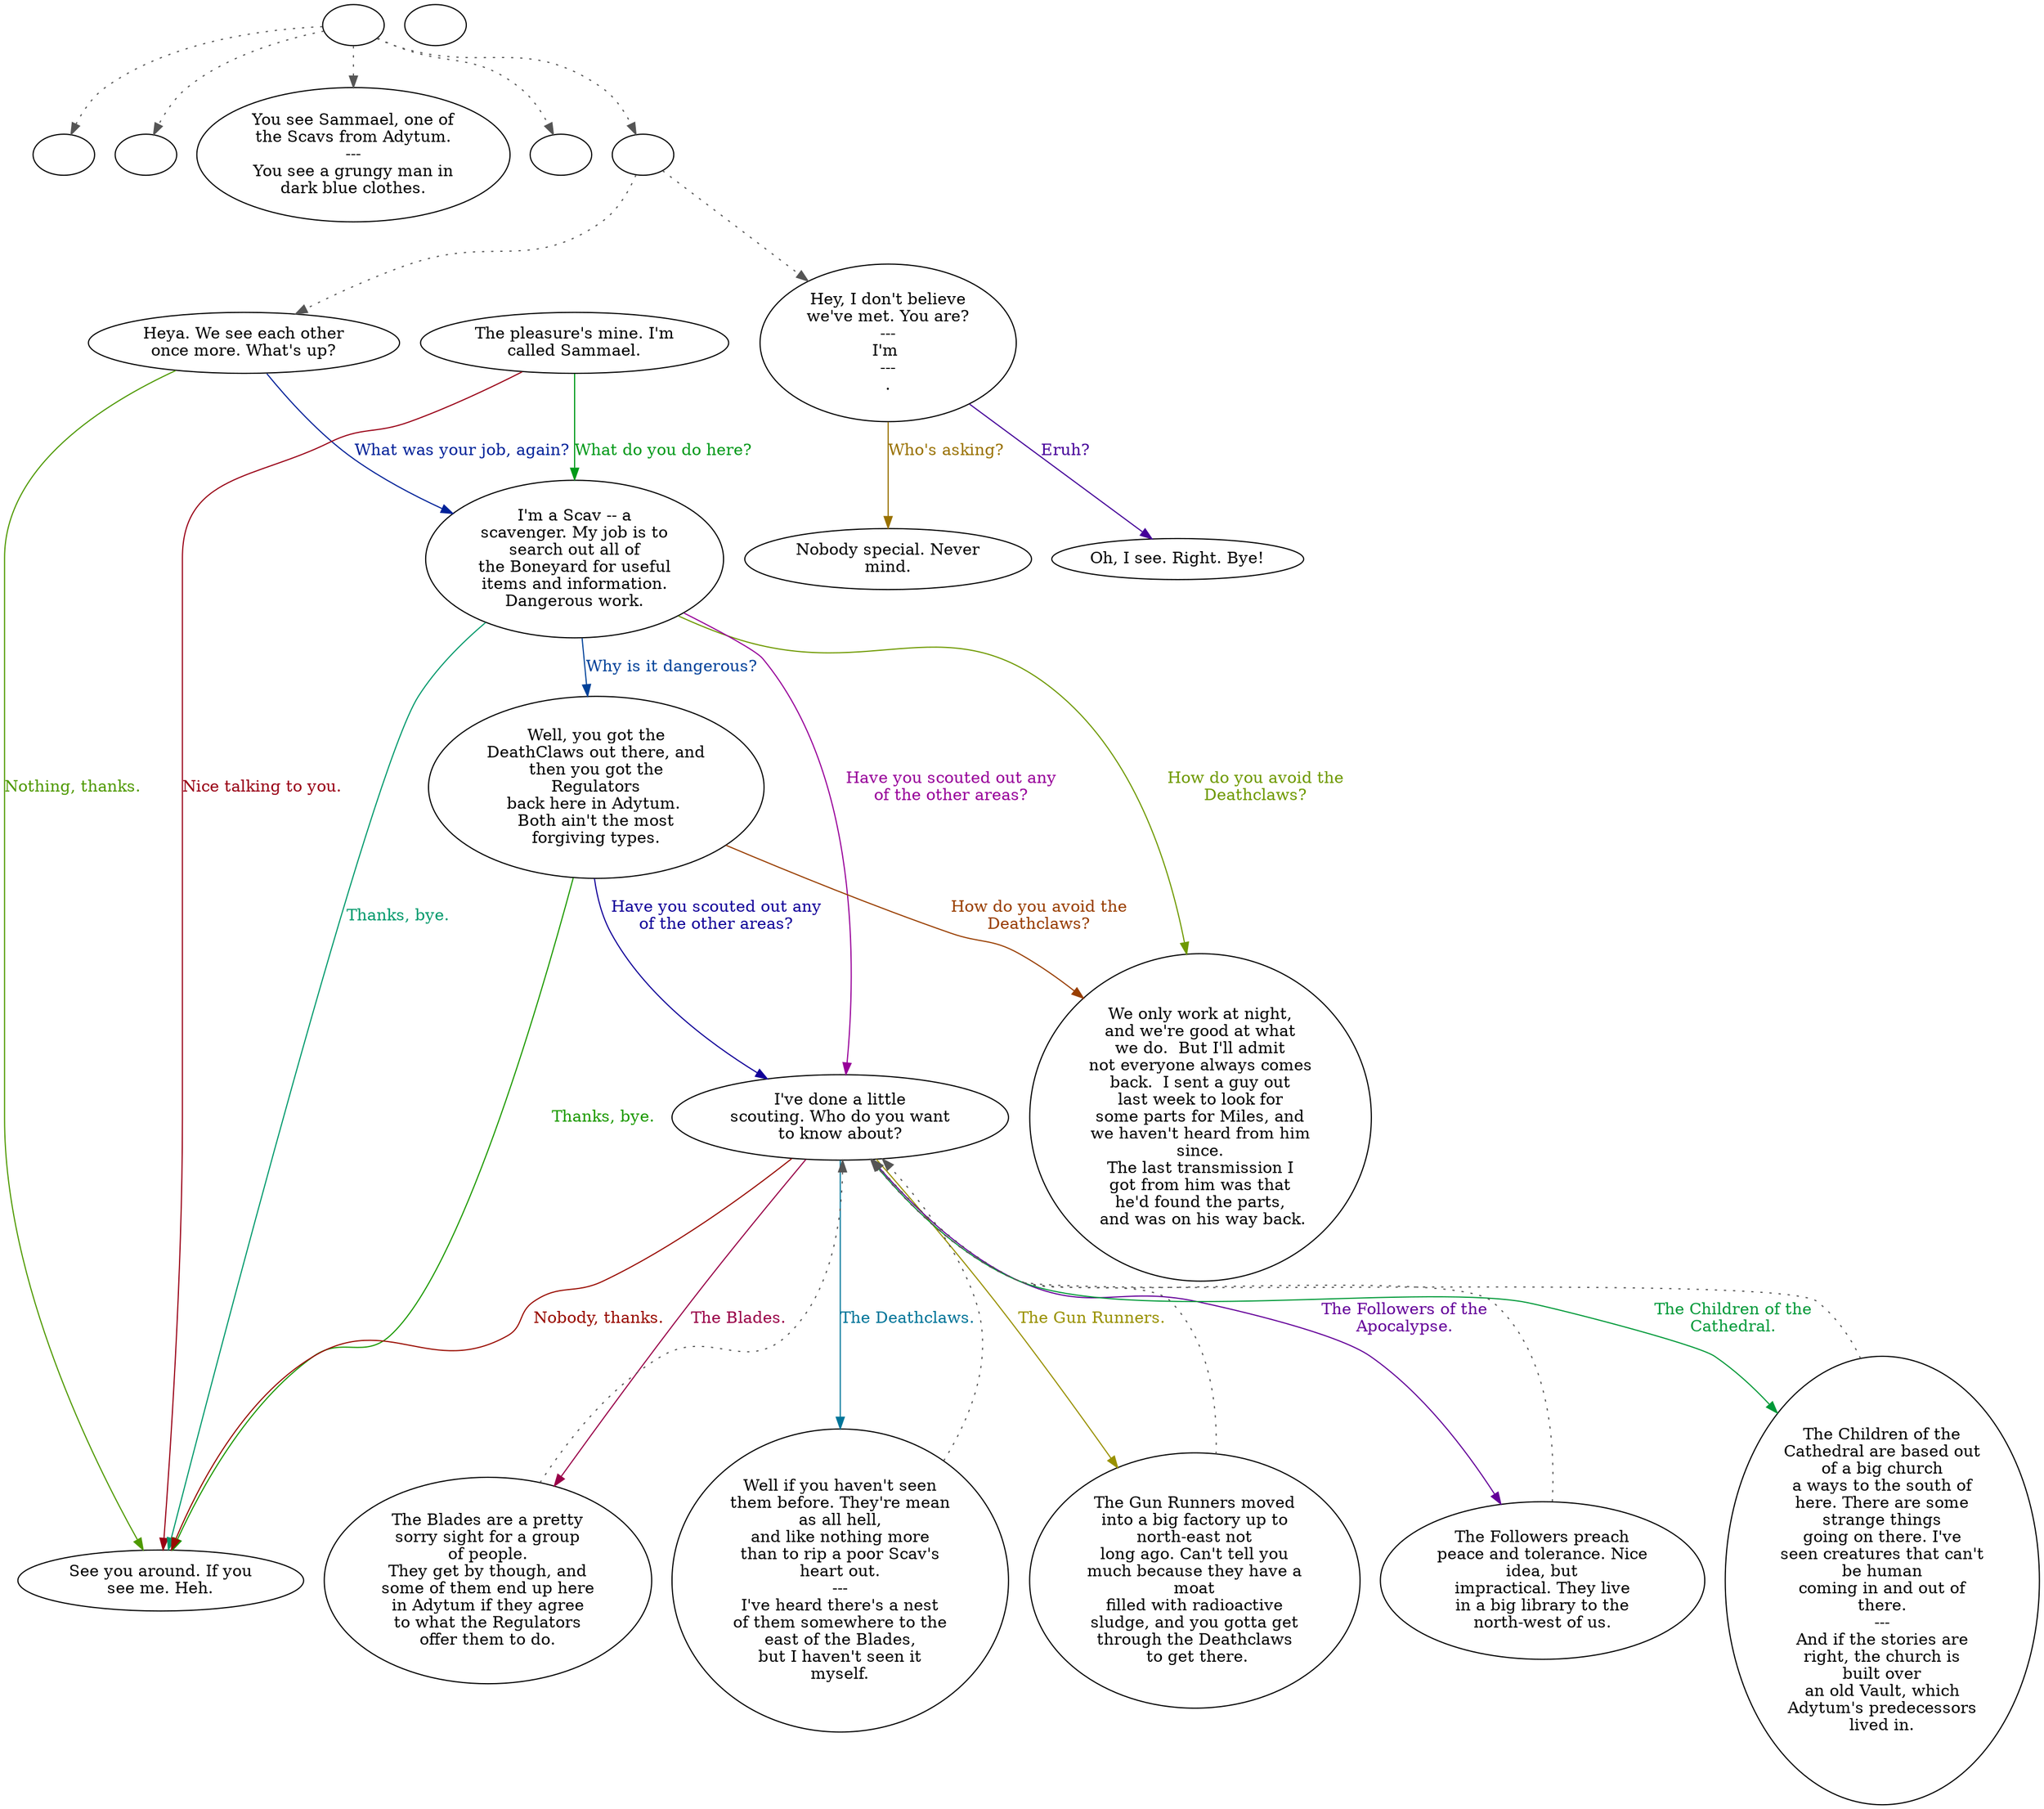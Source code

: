 digraph SAMMAEL {
  "start" [style=filled       fillcolor="#FFFFFF"       color="#000000"]
  "start" -> "critter_p_proc" [style=dotted color="#555555"]
  "start" -> "destroy_p_proc" [style=dotted color="#555555"]
  "start" -> "look_at_p_proc" [style=dotted color="#555555"]
  "start" -> "pickup_p_proc" [style=dotted color="#555555"]
  "start" -> "talk_p_proc" [style=dotted color="#555555"]
  "start" [label=""]
  "critter_p_proc" [style=filled       fillcolor="#FFFFFF"       color="#000000"]
  "critter_p_proc" [label=""]
  "damage_p_proc" [style=filled       fillcolor="#FFFFFF"       color="#000000"]
  "damage_p_proc" [label=""]
  "destroy_p_proc" [style=filled       fillcolor="#FFFFFF"       color="#000000"]
  "destroy_p_proc" [label=""]
  "look_at_p_proc" [style=filled       fillcolor="#FFFFFF"       color="#000000"]
  "look_at_p_proc" [label="You see Sammael, one of\nthe Scavs from Adytum.\n---\nYou see a grungy man in\ndark blue clothes."]
  "pickup_p_proc" [style=filled       fillcolor="#FFFFFF"       color="#000000"]
  "pickup_p_proc" [label=""]
  "talk_p_proc" [style=filled       fillcolor="#FFFFFF"       color="#000000"]
  "talk_p_proc" -> "Sammael14" [style=dotted color="#555555"]
  "talk_p_proc" -> "Sammael01" [style=dotted color="#555555"]
  "talk_p_proc" [label=""]
  "Sammael01" [style=filled       fillcolor="#FFFFFF"       color="#000000"]
  "Sammael01" [label="Hey, I don't believe\nwe've met. You are?\n---\nI'm \n---\n."]
  "Sammael01" -> "Sammael03" [label="Who's asking?" color="#997100" fontcolor="#997100"]
  "Sammael01" -> "Sammael15" [label="Eruh?" color="#450099" fontcolor="#450099"]
  "Sammael02" [style=filled       fillcolor="#FFFFFF"       color="#000000"]
  "Sammael02" [label="The pleasure's mine. I'm\ncalled Sammael."]
  "Sammael02" -> "Sammael04" [label="What do you do here?" color="#009918" fontcolor="#009918"]
  "Sammael02" -> "Sammael05" [label="Nice talking to you." color="#990015" fontcolor="#990015"]
  "Sammael03" [style=filled       fillcolor="#FFFFFF"       color="#000000"]
  "Sammael03" [label="Nobody special. Never\nmind."]
  "Sammael04" [style=filled       fillcolor="#FFFFFF"       color="#000000"]
  "Sammael04" [label="I'm a Scav -- a\nscavenger. My job is to\nsearch out all of\nthe Boneyard for useful\nitems and information.\nDangerous work."]
  "Sammael04" -> "Sammael06" [label="Why is it dangerous?" color="#004199" fontcolor="#004199"]
  "Sammael04" -> "Sammael07" [label="How do you avoid the\nDeathclaws?" color="#6E9900" fontcolor="#6E9900"]
  "Sammael04" -> "Sammael08" [label="Have you scouted out any\nof the other areas?" color="#970099" fontcolor="#970099"]
  "Sammael04" -> "Sammael05" [label="Thanks, bye." color="#00996B" fontcolor="#00996B"]
  "Sammael05" [style=filled       fillcolor="#FFFFFF"       color="#000000"]
  "Sammael05" [label="See you around. If you\nsee me. Heh."]
  "Sammael06" [style=filled       fillcolor="#FFFFFF"       color="#000000"]
  "Sammael06" [label="Well, you got the\nDeathClaws out there, and\nthen you got the\nRegulators\nback here in Adytum. \nBoth ain't the most\nforgiving types."]
  "Sammael06" -> "Sammael07" [label="How do you avoid the\nDeathclaws?" color="#993E00" fontcolor="#993E00"]
  "Sammael06" -> "Sammael08" [label="Have you scouted out any\nof the other areas?" color="#110099" fontcolor="#110099"]
  "Sammael06" -> "Sammael05" [label="Thanks, bye." color="#1B9900" fontcolor="#1B9900"]
  "Sammael07" [style=filled       fillcolor="#FFFFFF"       color="#000000"]
  "Sammael07" [label="We only work at night,\nand we're good at what\nwe do.  But I'll admit\nnot everyone always comes\nback.  I sent a guy out\nlast week to look for\nsome parts for Miles, and\nwe haven't heard from him\nsince.\nThe last transmission I\ngot from him was that\nhe'd found the parts,\n and was on his way back."]
  "Sammael08" [style=filled       fillcolor="#FFFFFF"       color="#000000"]
  "Sammael08" [label="I've done a little\nscouting. Who do you want\nto know about?"]
  "Sammael08" -> "Sammael09" [label="The Blades." color="#990048" fontcolor="#990048"]
  "Sammael08" -> "Sammael10" [label="The Deathclaws." color="#007599" fontcolor="#007599"]
  "Sammael08" -> "Sammael11" [label="The Gun Runners." color="#999100" fontcolor="#999100"]
  "Sammael08" -> "Sammael12" [label="The Followers of the\nApocalypse." color="#640099" fontcolor="#640099"]
  "Sammael08" -> "Sammael13" [label="The Children of the\nCathedral." color="#009938" fontcolor="#009938"]
  "Sammael08" -> "Sammael05" [label="Nobody, thanks." color="#990B00" fontcolor="#990B00"]
  "Sammael09" [style=filled       fillcolor="#FFFFFF"       color="#000000"]
  "Sammael09" -> "Sammael08" [style=dotted color="#555555"]
  "Sammael09" [label="The Blades are a pretty\nsorry sight for a group\nof people.\nThey get by though, and\nsome of them end up here\nin Adytum if they agree\nto what the Regulators\noffer them to do."]
  "Sammael10" [style=filled       fillcolor="#FFFFFF"       color="#000000"]
  "Sammael10" -> "Sammael08" [style=dotted color="#555555"]
  "Sammael10" [label="Well if you haven't seen\nthem before. They're mean\nas all hell,\nand like nothing more\nthan to rip a poor Scav's\nheart out.\n---\nI've heard there's a nest\nof them somewhere to the\neast of the Blades,\nbut I haven't seen it\nmyself."]
  "Sammael11" [style=filled       fillcolor="#FFFFFF"       color="#000000"]
  "Sammael11" -> "Sammael08" [style=dotted color="#555555"]
  "Sammael11" [label="The Gun Runners moved\ninto a big factory up to\nnorth-east not\nlong ago. Can't tell you\nmuch because they have a\nmoat\nfilled with radioactive\nsludge, and you gotta get\nthrough the Deathclaws\n to get there."]
  "Sammael12" [style=filled       fillcolor="#FFFFFF"       color="#000000"]
  "Sammael12" -> "Sammael08" [style=dotted color="#555555"]
  "Sammael12" [label="The Followers preach\npeace and tolerance. Nice\nidea, but\nimpractical. They live\nin a big library to the\nnorth-west of us."]
  "Sammael13" [style=filled       fillcolor="#FFFFFF"       color="#000000"]
  "Sammael13" -> "Sammael08" [style=dotted color="#555555"]
  "Sammael13" [label="The Children of the\nCathedral are based out\nof a big church\na ways to the south of\nhere. There are some\nstrange things\ngoing on there. I've\nseen creatures that can't\nbe human\ncoming in and out of\nthere.\n---\nAnd if the stories are\nright, the church is\nbuilt over\nan old Vault, which\nAdytum's predecessors\nlived in."]
  "Sammael14" [style=filled       fillcolor="#FFFFFF"       color="#000000"]
  "Sammael14" [label="Heya. We see each other\nonce more. What's up?"]
  "Sammael14" -> "Sammael04" [label="What was your job, again?" color="#002299" fontcolor="#002299"]
  "Sammael14" -> "Sammael05" [label="Nothing, thanks." color="#4E9900" fontcolor="#4E9900"]
  "Sammael15" [style=filled       fillcolor="#FFFFFF"       color="#000000"]
  "Sammael15" [label="Oh, I see. Right. Bye!"]
}